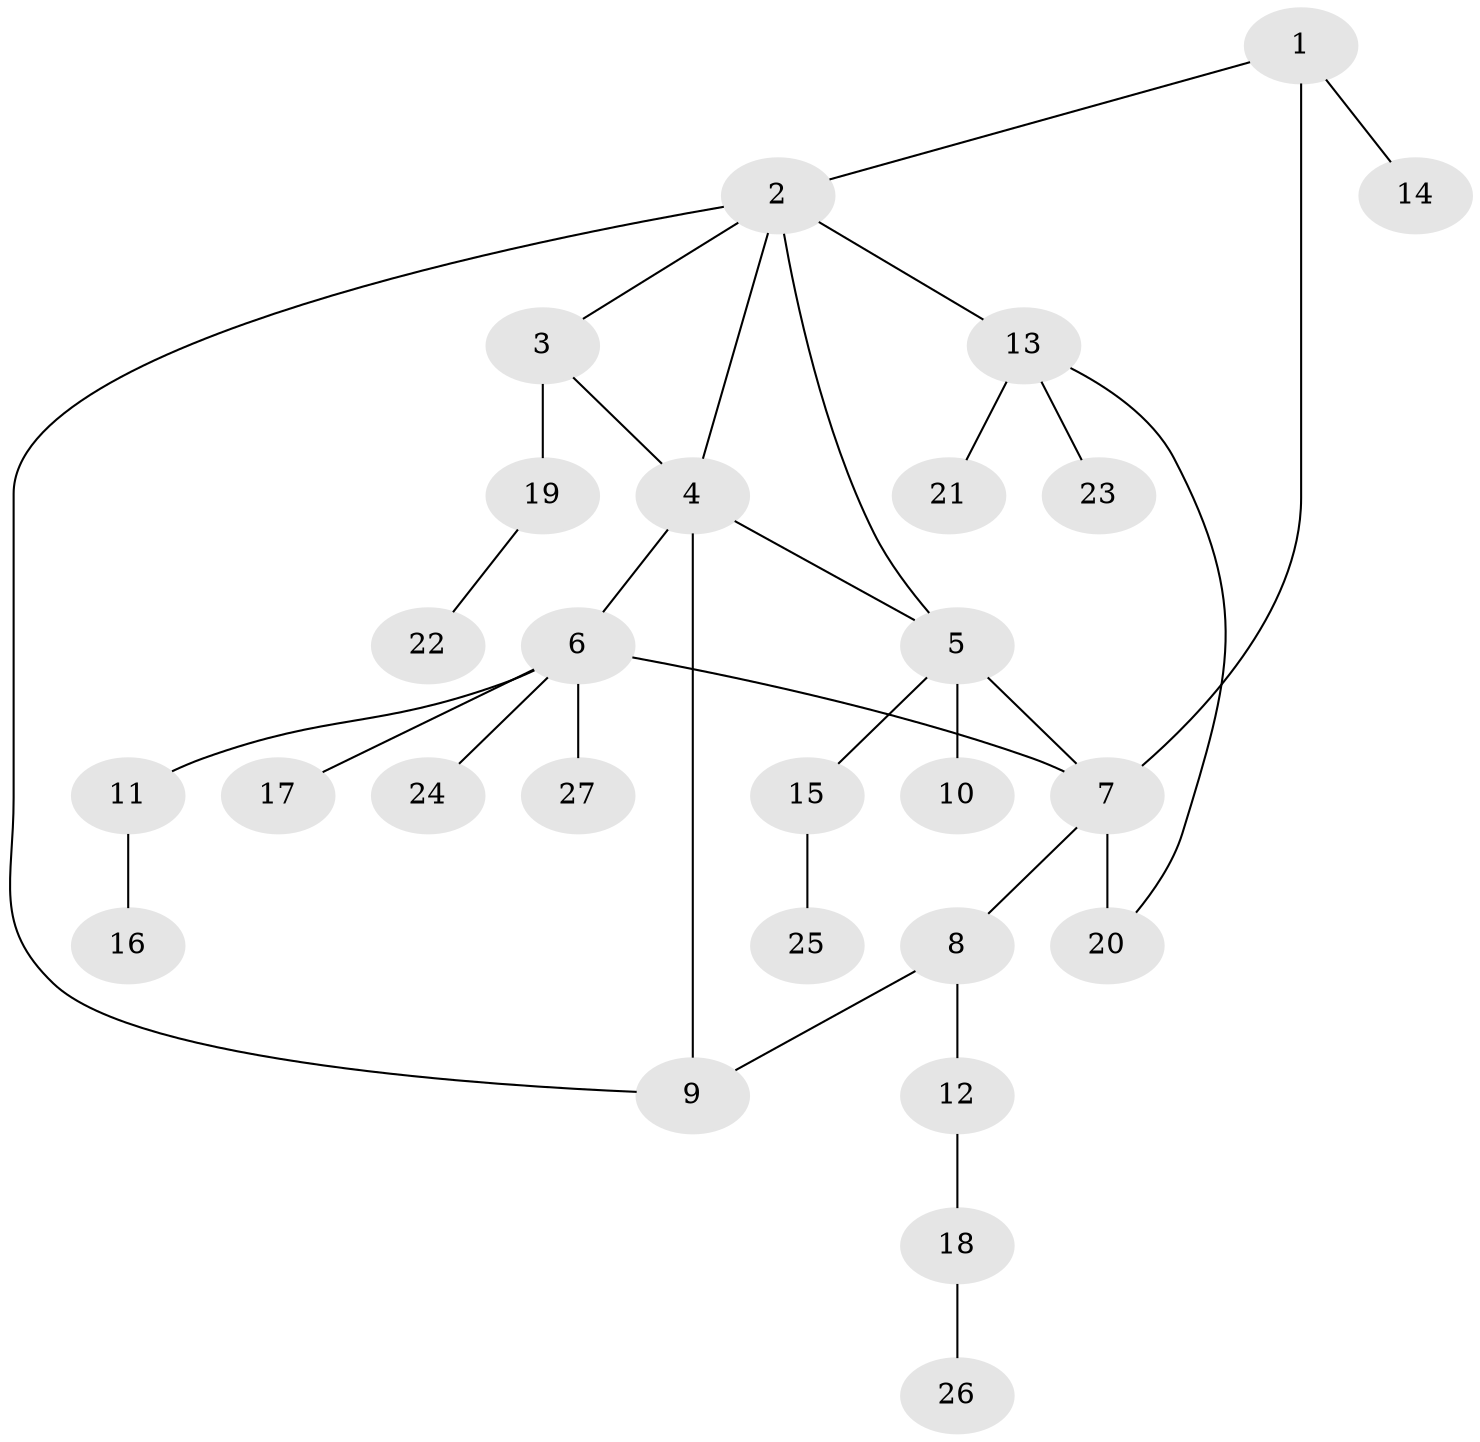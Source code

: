 // original degree distribution, {4: 0.07407407407407407, 7: 0.07407407407407407, 3: 0.07407407407407407, 5: 0.05555555555555555, 1: 0.5740740740740741, 2: 0.12962962962962962, 8: 0.018518518518518517}
// Generated by graph-tools (version 1.1) at 2025/37/03/09/25 02:37:30]
// undirected, 27 vertices, 33 edges
graph export_dot {
graph [start="1"]
  node [color=gray90,style=filled];
  1;
  2;
  3;
  4;
  5;
  6;
  7;
  8;
  9;
  10;
  11;
  12;
  13;
  14;
  15;
  16;
  17;
  18;
  19;
  20;
  21;
  22;
  23;
  24;
  25;
  26;
  27;
  1 -- 2 [weight=1.0];
  1 -- 7 [weight=1.0];
  1 -- 14 [weight=1.0];
  2 -- 3 [weight=1.0];
  2 -- 4 [weight=1.0];
  2 -- 5 [weight=1.0];
  2 -- 9 [weight=1.0];
  2 -- 13 [weight=1.0];
  3 -- 4 [weight=3.0];
  3 -- 19 [weight=6.0];
  4 -- 5 [weight=1.0];
  4 -- 6 [weight=1.0];
  4 -- 9 [weight=2.0];
  5 -- 7 [weight=1.0];
  5 -- 10 [weight=3.0];
  5 -- 15 [weight=1.0];
  6 -- 7 [weight=1.0];
  6 -- 11 [weight=1.0];
  6 -- 17 [weight=1.0];
  6 -- 24 [weight=1.0];
  6 -- 27 [weight=1.0];
  7 -- 8 [weight=1.0];
  7 -- 20 [weight=2.0];
  8 -- 9 [weight=1.0];
  8 -- 12 [weight=1.0];
  11 -- 16 [weight=2.0];
  12 -- 18 [weight=1.0];
  13 -- 20 [weight=1.0];
  13 -- 21 [weight=1.0];
  13 -- 23 [weight=1.0];
  15 -- 25 [weight=1.0];
  18 -- 26 [weight=1.0];
  19 -- 22 [weight=1.0];
}
